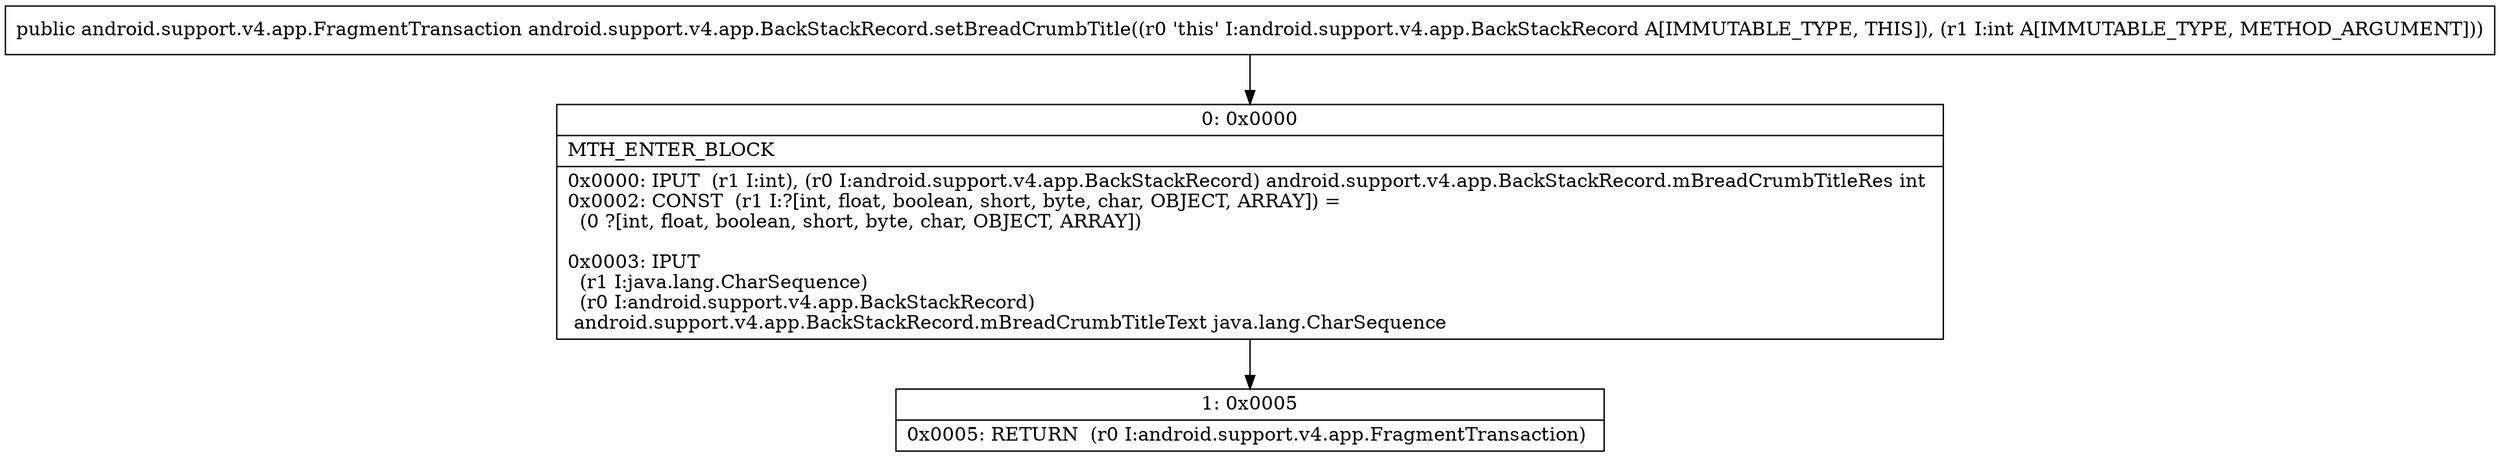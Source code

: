 digraph "CFG forandroid.support.v4.app.BackStackRecord.setBreadCrumbTitle(I)Landroid\/support\/v4\/app\/FragmentTransaction;" {
Node_0 [shape=record,label="{0\:\ 0x0000|MTH_ENTER_BLOCK\l|0x0000: IPUT  (r1 I:int), (r0 I:android.support.v4.app.BackStackRecord) android.support.v4.app.BackStackRecord.mBreadCrumbTitleRes int \l0x0002: CONST  (r1 I:?[int, float, boolean, short, byte, char, OBJECT, ARRAY]) = \l  (0 ?[int, float, boolean, short, byte, char, OBJECT, ARRAY])\l \l0x0003: IPUT  \l  (r1 I:java.lang.CharSequence)\l  (r0 I:android.support.v4.app.BackStackRecord)\l android.support.v4.app.BackStackRecord.mBreadCrumbTitleText java.lang.CharSequence \l}"];
Node_1 [shape=record,label="{1\:\ 0x0005|0x0005: RETURN  (r0 I:android.support.v4.app.FragmentTransaction) \l}"];
MethodNode[shape=record,label="{public android.support.v4.app.FragmentTransaction android.support.v4.app.BackStackRecord.setBreadCrumbTitle((r0 'this' I:android.support.v4.app.BackStackRecord A[IMMUTABLE_TYPE, THIS]), (r1 I:int A[IMMUTABLE_TYPE, METHOD_ARGUMENT])) }"];
MethodNode -> Node_0;
Node_0 -> Node_1;
}


